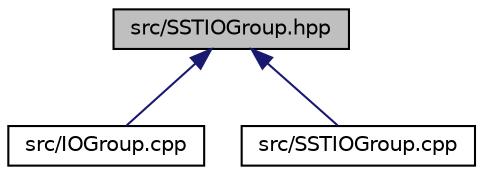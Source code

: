 digraph "src/SSTIOGroup.hpp"
{
 // LATEX_PDF_SIZE
  edge [fontname="Helvetica",fontsize="10",labelfontname="Helvetica",labelfontsize="10"];
  node [fontname="Helvetica",fontsize="10",shape=record];
  Node1 [label="src/SSTIOGroup.hpp",height=0.2,width=0.4,color="black", fillcolor="grey75", style="filled", fontcolor="black",tooltip=" "];
  Node1 -> Node2 [dir="back",color="midnightblue",fontsize="10",style="solid",fontname="Helvetica"];
  Node2 [label="src/IOGroup.cpp",height=0.2,width=0.4,color="black", fillcolor="white", style="filled",URL="$_i_o_group_8cpp.html",tooltip=" "];
  Node1 -> Node3 [dir="back",color="midnightblue",fontsize="10",style="solid",fontname="Helvetica"];
  Node3 [label="src/SSTIOGroup.cpp",height=0.2,width=0.4,color="black", fillcolor="white", style="filled",URL="$_s_s_t_i_o_group_8cpp.html",tooltip=" "];
}
